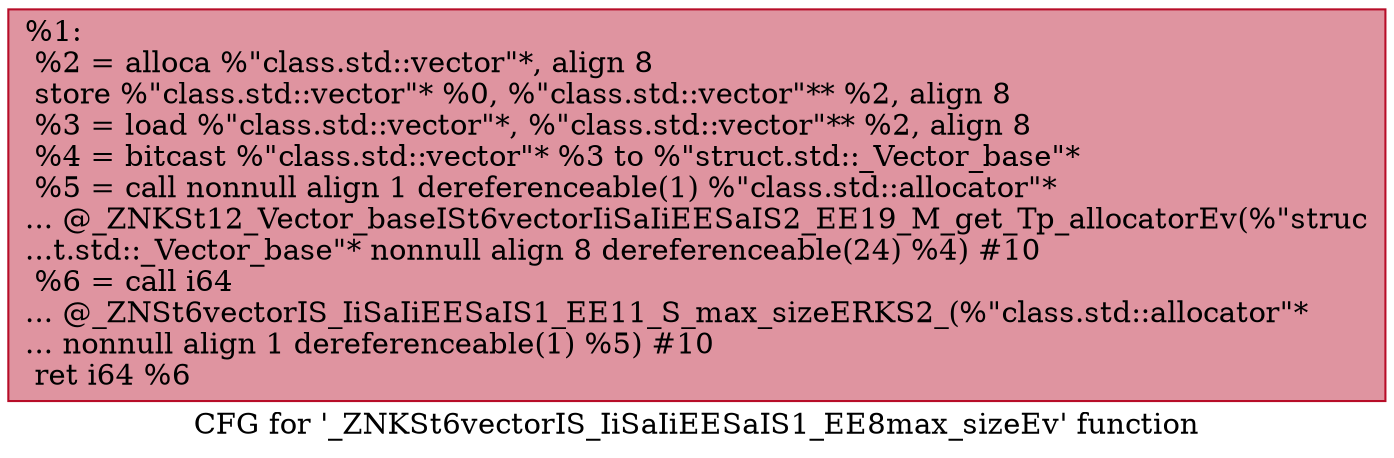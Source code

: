 digraph "CFG for '_ZNKSt6vectorIS_IiSaIiEESaIS1_EE8max_sizeEv' function" {
	label="CFG for '_ZNKSt6vectorIS_IiSaIiEESaIS1_EE8max_sizeEv' function";

	Node0x55aa9ab993a0 [shape=record,color="#b70d28ff", style=filled, fillcolor="#b70d2870",label="{%1:\l  %2 = alloca %\"class.std::vector\"*, align 8\l  store %\"class.std::vector\"* %0, %\"class.std::vector\"** %2, align 8\l  %3 = load %\"class.std::vector\"*, %\"class.std::vector\"** %2, align 8\l  %4 = bitcast %\"class.std::vector\"* %3 to %\"struct.std::_Vector_base\"*\l  %5 = call nonnull align 1 dereferenceable(1) %\"class.std::allocator\"*\l... @_ZNKSt12_Vector_baseISt6vectorIiSaIiEESaIS2_EE19_M_get_Tp_allocatorEv(%\"struc\l...t.std::_Vector_base\"* nonnull align 8 dereferenceable(24) %4) #10\l  %6 = call i64\l... @_ZNSt6vectorIS_IiSaIiEESaIS1_EE11_S_max_sizeERKS2_(%\"class.std::allocator\"*\l... nonnull align 1 dereferenceable(1) %5) #10\l  ret i64 %6\l}"];
}

